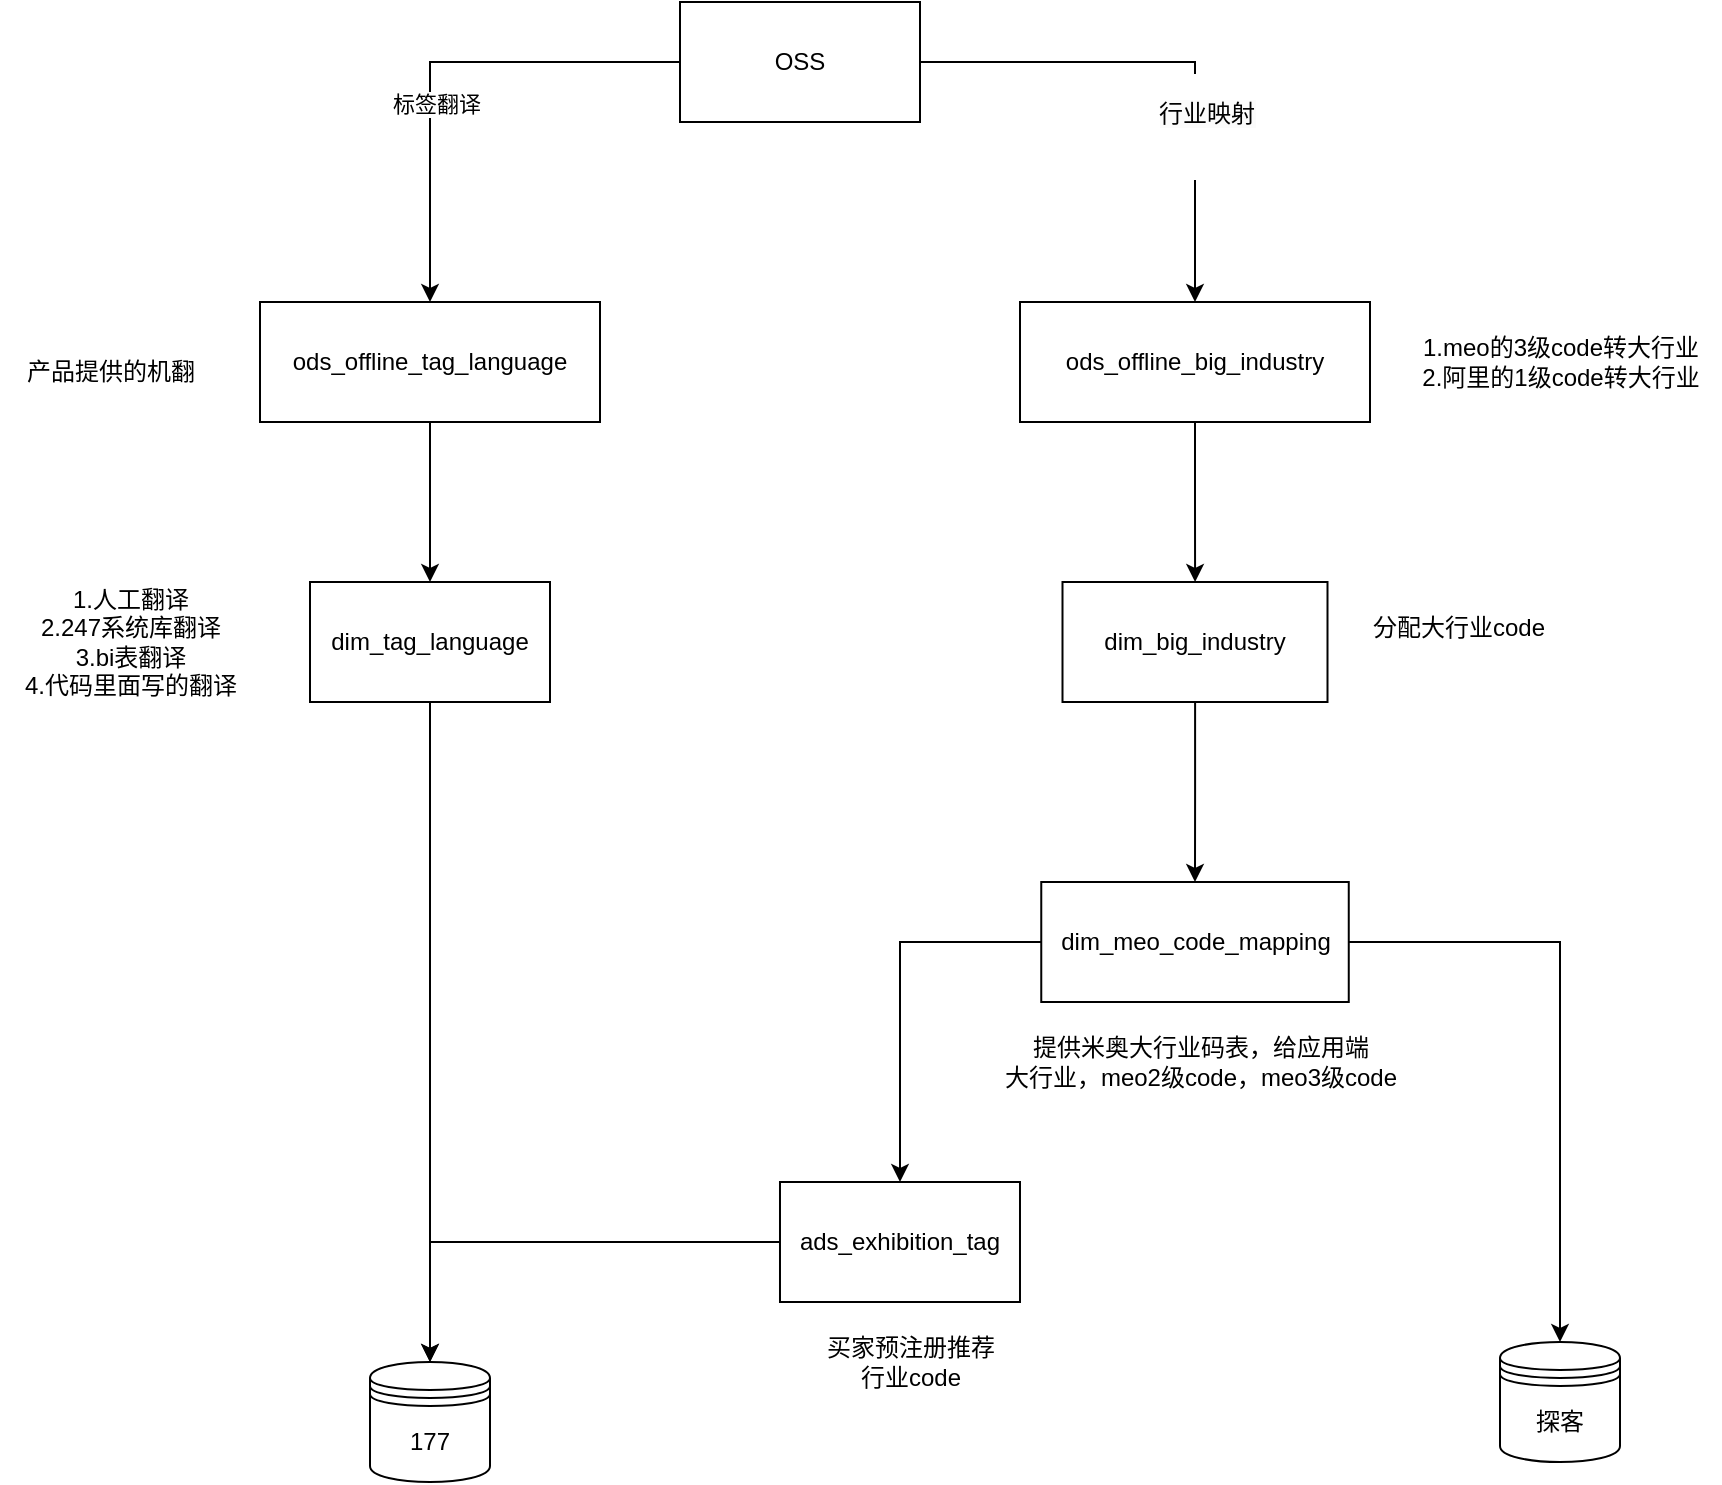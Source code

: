 <mxfile version="21.2.1" type="github">
  <diagram name="第 1 页" id="tXZeTJExA0IHet5Cv4S0">
    <mxGraphModel dx="2261" dy="796" grid="1" gridSize="10" guides="1" tooltips="1" connect="1" arrows="1" fold="1" page="1" pageScale="1" pageWidth="827" pageHeight="1169" math="0" shadow="0">
      <root>
        <mxCell id="0" />
        <mxCell id="1" parent="0" />
        <mxCell id="qQ4fWeOt8epfEO1HcPfD-9" value="" style="edgeStyle=orthogonalEdgeStyle;rounded=0;orthogonalLoop=1;jettySize=auto;html=1;" edge="1" parent="1" source="qQ4fWeOt8epfEO1HcPfD-1" target="qQ4fWeOt8epfEO1HcPfD-8">
          <mxGeometry relative="1" as="geometry" />
        </mxCell>
        <mxCell id="qQ4fWeOt8epfEO1HcPfD-16" value="标签翻译" style="edgeLabel;html=1;align=center;verticalAlign=middle;resizable=0;points=[];" vertex="1" connectable="0" parent="qQ4fWeOt8epfEO1HcPfD-9">
          <mxGeometry x="0.191" y="3" relative="1" as="geometry">
            <mxPoint as="offset" />
          </mxGeometry>
        </mxCell>
        <mxCell id="qQ4fWeOt8epfEO1HcPfD-13" value="" style="edgeStyle=orthogonalEdgeStyle;rounded=0;orthogonalLoop=1;jettySize=auto;html=1;" edge="1" parent="1" source="qQ4fWeOt8epfEO1HcPfD-1" target="qQ4fWeOt8epfEO1HcPfD-12">
          <mxGeometry relative="1" as="geometry" />
        </mxCell>
        <mxCell id="qQ4fWeOt8epfEO1HcPfD-14" value="&#xa;&lt;span style=&quot;color: rgb(0, 0, 0); font-family: Helvetica; font-size: 12px; font-style: normal; font-variant-ligatures: normal; font-variant-caps: normal; font-weight: 400; letter-spacing: normal; orphans: 2; text-align: center; text-indent: 0px; text-transform: none; widows: 2; word-spacing: 0px; -webkit-text-stroke-width: 0px; background-color: rgb(251, 251, 251); text-decoration-thickness: initial; text-decoration-style: initial; text-decoration-color: initial; float: none; display: inline !important;&quot;&gt;行业映射&lt;/span&gt;&#xa;&#xa;" style="edgeLabel;html=1;align=center;verticalAlign=middle;resizable=0;points=[];" vertex="1" connectable="0" parent="qQ4fWeOt8epfEO1HcPfD-13">
          <mxGeometry x="0.314" y="5" relative="1" as="geometry">
            <mxPoint as="offset" />
          </mxGeometry>
        </mxCell>
        <mxCell id="qQ4fWeOt8epfEO1HcPfD-1" value="OSS" style="rounded=0;whiteSpace=wrap;html=1;" vertex="1" parent="1">
          <mxGeometry x="320" y="180" width="120" height="60" as="geometry" />
        </mxCell>
        <mxCell id="qQ4fWeOt8epfEO1HcPfD-20" value="" style="edgeStyle=orthogonalEdgeStyle;rounded=0;orthogonalLoop=1;jettySize=auto;html=1;" edge="1" parent="1" source="qQ4fWeOt8epfEO1HcPfD-8" target="qQ4fWeOt8epfEO1HcPfD-19">
          <mxGeometry relative="1" as="geometry" />
        </mxCell>
        <mxCell id="qQ4fWeOt8epfEO1HcPfD-8" value="ods_offline_tag_language" style="rounded=0;whiteSpace=wrap;html=1;" vertex="1" parent="1">
          <mxGeometry x="110" y="330" width="170" height="60" as="geometry" />
        </mxCell>
        <mxCell id="qQ4fWeOt8epfEO1HcPfD-18" value="" style="edgeStyle=orthogonalEdgeStyle;rounded=0;orthogonalLoop=1;jettySize=auto;html=1;" edge="1" parent="1" source="qQ4fWeOt8epfEO1HcPfD-12" target="qQ4fWeOt8epfEO1HcPfD-17">
          <mxGeometry relative="1" as="geometry" />
        </mxCell>
        <mxCell id="qQ4fWeOt8epfEO1HcPfD-12" value="ods_offline_big_industry" style="rounded=0;whiteSpace=wrap;html=1;" vertex="1" parent="1">
          <mxGeometry x="490" y="330" width="175" height="60" as="geometry" />
        </mxCell>
        <mxCell id="qQ4fWeOt8epfEO1HcPfD-22" value="" style="edgeStyle=orthogonalEdgeStyle;rounded=0;orthogonalLoop=1;jettySize=auto;html=1;" edge="1" parent="1" source="qQ4fWeOt8epfEO1HcPfD-17" target="qQ4fWeOt8epfEO1HcPfD-21">
          <mxGeometry relative="1" as="geometry" />
        </mxCell>
        <mxCell id="qQ4fWeOt8epfEO1HcPfD-17" value="dim_big_industry" style="whiteSpace=wrap;html=1;rounded=0;" vertex="1" parent="1">
          <mxGeometry x="511.25" y="470" width="132.5" height="60" as="geometry" />
        </mxCell>
        <mxCell id="qQ4fWeOt8epfEO1HcPfD-30" style="edgeStyle=orthogonalEdgeStyle;rounded=0;orthogonalLoop=1;jettySize=auto;html=1;" edge="1" parent="1" source="qQ4fWeOt8epfEO1HcPfD-19" target="qQ4fWeOt8epfEO1HcPfD-29">
          <mxGeometry relative="1" as="geometry" />
        </mxCell>
        <mxCell id="qQ4fWeOt8epfEO1HcPfD-19" value="dim_tag_language" style="whiteSpace=wrap;html=1;rounded=0;" vertex="1" parent="1">
          <mxGeometry x="135" y="470" width="120" height="60" as="geometry" />
        </mxCell>
        <mxCell id="qQ4fWeOt8epfEO1HcPfD-27" value="" style="edgeStyle=orthogonalEdgeStyle;rounded=0;orthogonalLoop=1;jettySize=auto;html=1;" edge="1" parent="1" source="qQ4fWeOt8epfEO1HcPfD-21" target="qQ4fWeOt8epfEO1HcPfD-26">
          <mxGeometry relative="1" as="geometry" />
        </mxCell>
        <mxCell id="qQ4fWeOt8epfEO1HcPfD-35" style="edgeStyle=orthogonalEdgeStyle;rounded=0;orthogonalLoop=1;jettySize=auto;html=1;" edge="1" parent="1" source="qQ4fWeOt8epfEO1HcPfD-21" target="qQ4fWeOt8epfEO1HcPfD-34">
          <mxGeometry relative="1" as="geometry" />
        </mxCell>
        <mxCell id="qQ4fWeOt8epfEO1HcPfD-21" value="dim_meo_code_mapping" style="whiteSpace=wrap;html=1;rounded=0;" vertex="1" parent="1">
          <mxGeometry x="500.63" y="620" width="153.75" height="60" as="geometry" />
        </mxCell>
        <mxCell id="qQ4fWeOt8epfEO1HcPfD-23" value="分配大行业code" style="text;html=1;align=center;verticalAlign=middle;resizable=0;points=[];autosize=1;strokeColor=none;fillColor=none;" vertex="1" parent="1">
          <mxGeometry x="654.38" y="478" width="110" height="30" as="geometry" />
        </mxCell>
        <mxCell id="qQ4fWeOt8epfEO1HcPfD-24" value="提供米奥大行业码表，给应用端&lt;br&gt;大行业，meo2级code，meo3级code" style="text;html=1;align=center;verticalAlign=middle;resizable=0;points=[];autosize=1;strokeColor=none;fillColor=none;" vertex="1" parent="1">
          <mxGeometry x="470" y="690" width="220" height="40" as="geometry" />
        </mxCell>
        <mxCell id="qQ4fWeOt8epfEO1HcPfD-25" value="1.人工翻译&lt;br&gt;2.247系统库翻译&lt;br&gt;3.bi表翻译&lt;br&gt;4.代码里面写的翻译" style="text;html=1;align=center;verticalAlign=middle;resizable=0;points=[];autosize=1;strokeColor=none;fillColor=none;" vertex="1" parent="1">
          <mxGeometry x="-20" y="465" width="130" height="70" as="geometry" />
        </mxCell>
        <mxCell id="qQ4fWeOt8epfEO1HcPfD-32" style="edgeStyle=orthogonalEdgeStyle;rounded=0;orthogonalLoop=1;jettySize=auto;html=1;entryX=0.5;entryY=0;entryDx=0;entryDy=0;" edge="1" parent="1" source="qQ4fWeOt8epfEO1HcPfD-26" target="qQ4fWeOt8epfEO1HcPfD-29">
          <mxGeometry relative="1" as="geometry" />
        </mxCell>
        <mxCell id="qQ4fWeOt8epfEO1HcPfD-26" value="ads_exhibition_tag" style="whiteSpace=wrap;html=1;rounded=0;" vertex="1" parent="1">
          <mxGeometry x="369.995" y="770" width="120" height="60" as="geometry" />
        </mxCell>
        <mxCell id="qQ4fWeOt8epfEO1HcPfD-28" value="买家预注册推荐&lt;br&gt;行业code" style="text;html=1;align=center;verticalAlign=middle;resizable=0;points=[];autosize=1;strokeColor=none;fillColor=none;" vertex="1" parent="1">
          <mxGeometry x="379.99" y="840" width="110" height="40" as="geometry" />
        </mxCell>
        <mxCell id="qQ4fWeOt8epfEO1HcPfD-29" value="177" style="shape=datastore;whiteSpace=wrap;html=1;" vertex="1" parent="1">
          <mxGeometry x="165" y="860" width="60" height="60" as="geometry" />
        </mxCell>
        <mxCell id="qQ4fWeOt8epfEO1HcPfD-34" value="探客" style="shape=datastore;whiteSpace=wrap;html=1;" vertex="1" parent="1">
          <mxGeometry x="730" y="850" width="60" height="60" as="geometry" />
        </mxCell>
        <mxCell id="qQ4fWeOt8epfEO1HcPfD-36" value="1.meo的3级code转大行业&lt;br&gt;2.阿里的1级code转大行业" style="text;html=1;align=center;verticalAlign=middle;resizable=0;points=[];autosize=1;strokeColor=none;fillColor=none;" vertex="1" parent="1">
          <mxGeometry x="680" y="340" width="160" height="40" as="geometry" />
        </mxCell>
        <mxCell id="qQ4fWeOt8epfEO1HcPfD-37" value="产品提供的机翻" style="text;html=1;align=center;verticalAlign=middle;resizable=0;points=[];autosize=1;strokeColor=none;fillColor=none;" vertex="1" parent="1">
          <mxGeometry x="-20" y="350" width="110" height="30" as="geometry" />
        </mxCell>
      </root>
    </mxGraphModel>
  </diagram>
</mxfile>
